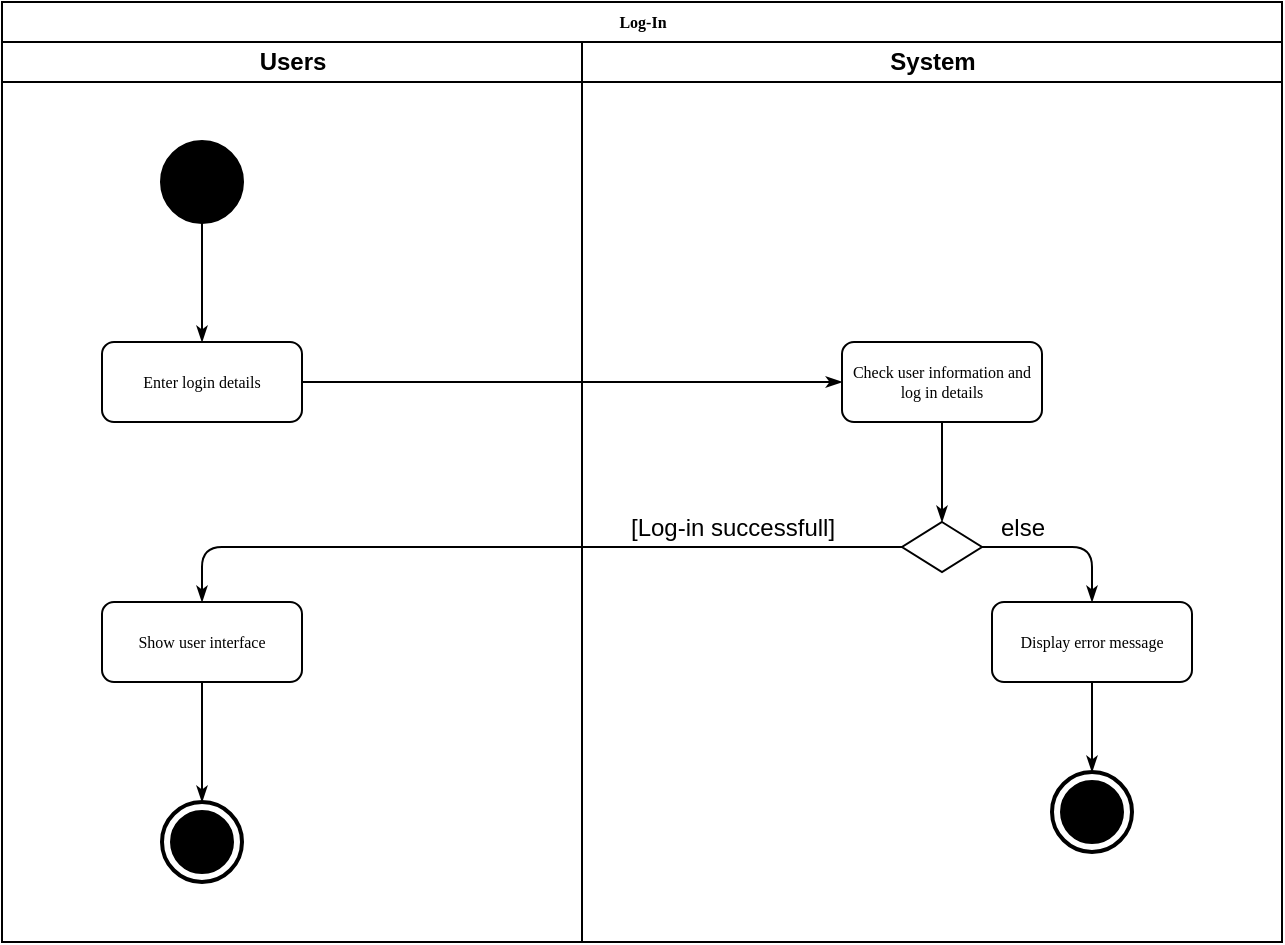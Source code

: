 <mxfile version="12.3.2" type="device" pages="4"><diagram name="Log-In ActivityDiagram" id="74e2e168-ea6b-b213-b513-2b3c1d86103e"><mxGraphModel dx="1137" dy="564" grid="1" gridSize="10" guides="1" tooltips="1" connect="1" arrows="1" fold="1" page="1" pageScale="1" pageWidth="1100" pageHeight="850" background="#ffffff" math="0" shadow="0"><root><mxCell id="0"/><mxCell id="1" parent="0"/><mxCell id="77e6c97f196da883-1" value="Log-In" style="swimlane;html=1;childLayout=stackLayout;startSize=20;rounded=0;shadow=0;labelBackgroundColor=none;strokeWidth=1;fontFamily=Verdana;fontSize=8;align=center;" parent="1" vertex="1"><mxGeometry x="70" y="40" width="640" height="470" as="geometry"><mxRectangle x="70" y="40" width="50" height="20" as="alternateBounds"/></mxGeometry></mxCell><mxCell id="77e6c97f196da883-2" value="Users" style="swimlane;html=1;startSize=20;" parent="77e6c97f196da883-1" vertex="1"><mxGeometry y="20" width="290" height="450" as="geometry"/></mxCell><mxCell id="77e6c97f196da883-8" value="Enter login details" style="rounded=1;whiteSpace=wrap;html=1;shadow=0;labelBackgroundColor=none;strokeWidth=1;fontFamily=Verdana;fontSize=8;align=center;" parent="77e6c97f196da883-2" vertex="1"><mxGeometry x="50" y="150" width="100" height="40" as="geometry"/></mxCell><mxCell id="ZiCYYsgaJuyihIUmrGAL-1" value="" style="shape=ellipse;html=1;fillColor=#000000;strokeWidth=2;verticalLabelPosition=bottom;verticalAlignment=top;perimeter=ellipsePerimeter;" parent="77e6c97f196da883-2" vertex="1"><mxGeometry x="80" y="50" width="40" height="40" as="geometry"/></mxCell><mxCell id="ZiCYYsgaJuyihIUmrGAL-2" value="" style="html=1;shape=mxgraph.sysml.actFinal;strokeWidth=2;verticalLabelPosition=bottom;verticalAlignment=top;" parent="77e6c97f196da883-2" vertex="1"><mxGeometry x="80" y="380" width="40" height="40" as="geometry"/></mxCell><mxCell id="ZiCYYsgaJuyihIUmrGAL-3" style="edgeStyle=orthogonalEdgeStyle;rounded=1;html=1;labelBackgroundColor=none;startArrow=none;startFill=0;startSize=5;endArrow=classicThin;endFill=1;endSize=5;jettySize=auto;orthogonalLoop=1;strokeWidth=1;fontFamily=Verdana;fontSize=8" parent="77e6c97f196da883-2" source="ZiCYYsgaJuyihIUmrGAL-1" target="77e6c97f196da883-8" edge="1"><mxGeometry relative="1" as="geometry"><mxPoint x="170" y="210" as="sourcePoint"/><mxPoint x="540" y="135" as="targetPoint"/></mxGeometry></mxCell><mxCell id="ZiCYYsgaJuyihIUmrGAL-6" value="Show user interface" style="rounded=1;whiteSpace=wrap;html=1;shadow=0;labelBackgroundColor=none;strokeWidth=1;fontFamily=Verdana;fontSize=8;align=center;" parent="77e6c97f196da883-2" vertex="1"><mxGeometry x="50" y="280" width="100" height="40" as="geometry"/></mxCell><mxCell id="ZiCYYsgaJuyihIUmrGAL-7" style="edgeStyle=orthogonalEdgeStyle;rounded=1;html=1;labelBackgroundColor=none;startArrow=none;startFill=0;startSize=5;endArrow=classicThin;endFill=1;endSize=5;jettySize=auto;orthogonalLoop=1;strokeWidth=1;fontFamily=Verdana;fontSize=8" parent="77e6c97f196da883-2" source="ZiCYYsgaJuyihIUmrGAL-6" target="ZiCYYsgaJuyihIUmrGAL-2" edge="1"><mxGeometry relative="1" as="geometry"><mxPoint x="70" y="320" as="sourcePoint"/><mxPoint x="70" y="380" as="targetPoint"/></mxGeometry></mxCell><mxCell id="77e6c97f196da883-26" style="edgeStyle=orthogonalEdgeStyle;rounded=1;html=1;labelBackgroundColor=none;startArrow=none;startFill=0;startSize=5;endArrow=classicThin;endFill=1;endSize=5;jettySize=auto;orthogonalLoop=1;strokeWidth=1;fontFamily=Verdana;fontSize=8" parent="77e6c97f196da883-1" source="77e6c97f196da883-8" target="77e6c97f196da883-11" edge="1"><mxGeometry relative="1" as="geometry"/></mxCell><mxCell id="77e6c97f196da883-3" value="System" style="swimlane;html=1;startSize=20;" parent="77e6c97f196da883-1" vertex="1"><mxGeometry x="290" y="20" width="350" height="450" as="geometry"/></mxCell><mxCell id="77e6c97f196da883-11" value="Check user information and log in details" style="rounded=1;whiteSpace=wrap;html=1;shadow=0;labelBackgroundColor=none;strokeWidth=1;fontFamily=Verdana;fontSize=8;align=center;" parent="77e6c97f196da883-3" vertex="1"><mxGeometry x="130" y="150" width="100" height="40" as="geometry"/></mxCell><mxCell id="ZiCYYsgaJuyihIUmrGAL-4" value="" style="rhombus;whiteSpace=wrap;html=1;" parent="77e6c97f196da883-3" vertex="1"><mxGeometry x="160" y="240" width="40" height="25" as="geometry"/></mxCell><mxCell id="ZiCYYsgaJuyihIUmrGAL-8" value="[Log-in successfull]" style="text;html=1;align=center;verticalAlign=middle;resizable=0;points=[];;autosize=1;" parent="77e6c97f196da883-3" vertex="1"><mxGeometry x="15" y="232.5" width="120" height="20" as="geometry"/></mxCell><mxCell id="ZiCYYsgaJuyihIUmrGAL-9" style="edgeStyle=orthogonalEdgeStyle;rounded=1;html=1;labelBackgroundColor=none;startArrow=none;startFill=0;startSize=5;endArrow=classicThin;endFill=1;endSize=5;jettySize=auto;orthogonalLoop=1;strokeWidth=1;fontFamily=Verdana;fontSize=8" parent="77e6c97f196da883-3" source="77e6c97f196da883-11" target="ZiCYYsgaJuyihIUmrGAL-4" edge="1"><mxGeometry relative="1" as="geometry"><mxPoint x="180" y="190" as="sourcePoint"/><mxPoint x="220" y="310" as="targetPoint"/></mxGeometry></mxCell><mxCell id="ZiCYYsgaJuyihIUmrGAL-10" style="edgeStyle=orthogonalEdgeStyle;rounded=1;html=1;labelBackgroundColor=none;startArrow=none;startFill=0;startSize=5;endArrow=classicThin;endFill=1;endSize=5;jettySize=auto;orthogonalLoop=1;strokeWidth=1;fontFamily=Verdana;fontSize=8" parent="77e6c97f196da883-3" source="ZiCYYsgaJuyihIUmrGAL-4" target="ZiCYYsgaJuyihIUmrGAL-11" edge="1"><mxGeometry relative="1" as="geometry"><mxPoint x="60" y="420" as="sourcePoint"/><mxPoint x="360" y="340" as="targetPoint"/></mxGeometry></mxCell><mxCell id="ZiCYYsgaJuyihIUmrGAL-11" value="Display error message" style="rounded=1;whiteSpace=wrap;html=1;shadow=0;labelBackgroundColor=none;strokeWidth=1;fontFamily=Verdana;fontSize=8;align=center;" parent="77e6c97f196da883-3" vertex="1"><mxGeometry x="205" y="280" width="100" height="40" as="geometry"/></mxCell><mxCell id="ZiCYYsgaJuyihIUmrGAL-12" value="" style="html=1;shape=mxgraph.sysml.actFinal;strokeWidth=2;verticalLabelPosition=bottom;verticalAlignment=top;" parent="77e6c97f196da883-3" vertex="1"><mxGeometry x="235" y="365" width="40" height="40" as="geometry"/></mxCell><mxCell id="ZiCYYsgaJuyihIUmrGAL-13" style="edgeStyle=orthogonalEdgeStyle;rounded=1;html=1;labelBackgroundColor=none;startArrow=none;startFill=0;startSize=5;endArrow=classicThin;endFill=1;endSize=5;jettySize=auto;orthogonalLoop=1;strokeWidth=1;fontFamily=Verdana;fontSize=8;" parent="77e6c97f196da883-3" source="ZiCYYsgaJuyihIUmrGAL-11" target="ZiCYYsgaJuyihIUmrGAL-12" edge="1"><mxGeometry relative="1" as="geometry"><mxPoint x="277.5" y="320" as="sourcePoint"/><mxPoint x="222.5" y="350" as="targetPoint"/></mxGeometry></mxCell><mxCell id="dNUjdA40CUEuaYTaz9zR-1" value="else" style="text;html=1;align=center;verticalAlign=middle;resizable=0;points=[];;autosize=1;" vertex="1" parent="77e6c97f196da883-3"><mxGeometry x="200" y="232.5" width="40" height="20" as="geometry"/></mxCell><mxCell id="ZiCYYsgaJuyihIUmrGAL-5" style="edgeStyle=orthogonalEdgeStyle;rounded=1;html=1;labelBackgroundColor=none;startArrow=none;startFill=0;startSize=5;endArrow=classicThin;endFill=1;endSize=5;jettySize=auto;orthogonalLoop=1;strokeWidth=1;fontFamily=Verdana;fontSize=8" parent="77e6c97f196da883-1" source="ZiCYYsgaJuyihIUmrGAL-4" target="ZiCYYsgaJuyihIUmrGAL-6" edge="1"><mxGeometry relative="1" as="geometry"><mxPoint x="470" y="360" as="sourcePoint"/><mxPoint x="900" y="360" as="targetPoint"/></mxGeometry></mxCell></root></mxGraphModel></diagram><diagram id="1mf2_nkioHFgTWJJawsw" name="SendPlan ActivityDiagram"><mxGraphModel dx="1648" dy="818" grid="1" gridSize="10" guides="1" tooltips="1" connect="1" arrows="1" fold="1" page="1" pageScale="1" pageWidth="850" pageHeight="1100" math="0" shadow="0"><root><mxCell id="HpbsAF7zZ_hxGpVUSFJg-0"/><mxCell id="HpbsAF7zZ_hxGpVUSFJg-1" parent="HpbsAF7zZ_hxGpVUSFJg-0"/><mxCell id="9MjWA535uJGqE7oBx6tS-0" value="SendPlan" style="swimlane;html=1;childLayout=stackLayout;startSize=20;rounded=0;shadow=0;labelBackgroundColor=none;strokeWidth=1;fontFamily=Verdana;fontSize=8;align=center;" parent="HpbsAF7zZ_hxGpVUSFJg-1" vertex="1"><mxGeometry x="70" y="40" width="640" height="530" as="geometry"><mxRectangle x="70" y="40" width="50" height="20" as="alternateBounds"/></mxGeometry></mxCell><mxCell id="9MjWA535uJGqE7oBx6tS-1" value="Office Department Manager" style="swimlane;html=1;startSize=20;" parent="9MjWA535uJGqE7oBx6tS-0" vertex="1"><mxGeometry y="20" width="290" height="510" as="geometry"/></mxCell><mxCell id="9MjWA535uJGqE7oBx6tS-2" value="Chooses to send new plan&amp;nbsp;" style="rounded=1;whiteSpace=wrap;html=1;shadow=0;labelBackgroundColor=none;strokeWidth=1;fontFamily=Verdana;fontSize=8;align=center;" parent="9MjWA535uJGqE7oBx6tS-1" vertex="1"><mxGeometry x="50" y="120" width="100" height="40" as="geometry"/></mxCell><mxCell id="9MjWA535uJGqE7oBx6tS-3" value="" style="shape=ellipse;html=1;fillColor=#000000;strokeWidth=2;verticalLabelPosition=bottom;verticalAlignment=top;perimeter=ellipsePerimeter;" parent="9MjWA535uJGqE7oBx6tS-1" vertex="1"><mxGeometry x="80" y="50" width="40" height="40" as="geometry"/></mxCell><mxCell id="9MjWA535uJGqE7oBx6tS-4" value="" style="html=1;shape=mxgraph.sysml.actFinal;strokeWidth=2;verticalLabelPosition=bottom;verticalAlignment=top;" parent="9MjWA535uJGqE7oBx6tS-1" vertex="1"><mxGeometry x="90" y="410" width="40" height="40" as="geometry"/></mxCell><mxCell id="9MjWA535uJGqE7oBx6tS-5" style="edgeStyle=orthogonalEdgeStyle;rounded=1;html=1;labelBackgroundColor=none;startArrow=none;startFill=0;startSize=5;endArrow=classicThin;endFill=1;endSize=5;jettySize=auto;orthogonalLoop=1;strokeWidth=1;fontFamily=Verdana;fontSize=8" parent="9MjWA535uJGqE7oBx6tS-1" source="9MjWA535uJGqE7oBx6tS-3" target="9MjWA535uJGqE7oBx6tS-2" edge="1"><mxGeometry relative="1" as="geometry"><mxPoint x="170" y="210" as="sourcePoint"/><mxPoint x="540" y="135" as="targetPoint"/></mxGeometry></mxCell><mxCell id="9MjWA535uJGqE7oBx6tS-10" value="Checks specific items needed from a list and writes a number" style="rounded=1;whiteSpace=wrap;html=1;shadow=0;labelBackgroundColor=none;strokeWidth=1;fontFamily=Verdana;fontSize=8;align=center;" parent="9MjWA535uJGqE7oBx6tS-1" vertex="1"><mxGeometry x="50" y="185" width="100" height="40" as="geometry"/></mxCell><mxCell id="9MjWA535uJGqE7oBx6tS-8" style="edgeStyle=orthogonalEdgeStyle;rounded=1;html=1;labelBackgroundColor=none;startArrow=none;startFill=0;startSize=5;endArrow=classicThin;endFill=1;endSize=5;jettySize=auto;orthogonalLoop=1;strokeWidth=1;fontFamily=Verdana;fontSize=8" parent="9MjWA535uJGqE7oBx6tS-1" source="9MjWA535uJGqE7oBx6tS-2" target="9MjWA535uJGqE7oBx6tS-10" edge="1"><mxGeometry relative="1" as="geometry"/></mxCell><mxCell id="9MjWA535uJGqE7oBx6tS-22" value="Clicks send" style="rounded=1;whiteSpace=wrap;html=1;shadow=0;labelBackgroundColor=none;strokeWidth=1;fontFamily=Verdana;fontSize=8;align=center;" parent="9MjWA535uJGqE7oBx6tS-1" vertex="1"><mxGeometry x="50" y="250" width="100" height="40" as="geometry"/></mxCell><mxCell id="9MjWA535uJGqE7oBx6tS-34" value="Clicks send" style="rounded=1;whiteSpace=wrap;html=1;shadow=0;labelBackgroundColor=none;strokeWidth=1;fontFamily=Verdana;fontSize=8;align=center;" parent="9MjWA535uJGqE7oBx6tS-1" vertex="1"><mxGeometry x="60" y="330" width="100" height="40" as="geometry"/></mxCell><mxCell id="9MjWA535uJGqE7oBx6tS-37" style="edgeStyle=orthogonalEdgeStyle;rounded=1;html=1;labelBackgroundColor=none;startArrow=none;startFill=0;startSize=5;endArrow=classicThin;endFill=1;endSize=5;jettySize=auto;orthogonalLoop=1;strokeWidth=1;fontFamily=Verdana;fontSize=8;" parent="9MjWA535uJGqE7oBx6tS-1" source="9MjWA535uJGqE7oBx6tS-34" target="9MjWA535uJGqE7oBx6tS-4" edge="1"><mxGeometry relative="1" as="geometry"><mxPoint x="109.357" y="370" as="sourcePoint"/><mxPoint x="109.357" y="400.089" as="targetPoint"/></mxGeometry></mxCell><mxCell id="9MjWA535uJGqE7oBx6tS-9" value="System" style="swimlane;html=1;startSize=20;" parent="9MjWA535uJGqE7oBx6tS-0" vertex="1"><mxGeometry x="290" y="20" width="350" height="510" as="geometry"/></mxCell><mxCell id="9MjWA535uJGqE7oBx6tS-11" value="" style="rhombus;whiteSpace=wrap;html=1;" parent="9MjWA535uJGqE7oBx6tS-9" vertex="1"><mxGeometry x="125" y="255" width="40" height="25" as="geometry"/></mxCell><mxCell id="9MjWA535uJGqE7oBx6tS-12" value="[Data correct]" style="text;html=1;align=center;verticalAlign=middle;resizable=0;points=[];;autosize=1;" parent="9MjWA535uJGqE7oBx6tS-9" vertex="1"><mxGeometry x="5" y="245" width="90" height="20" as="geometry"/></mxCell><mxCell id="9MjWA535uJGqE7oBx6tS-14" style="edgeStyle=orthogonalEdgeStyle;rounded=1;html=1;labelBackgroundColor=none;startArrow=none;startFill=0;startSize=5;endArrow=classicThin;endFill=1;endSize=5;jettySize=auto;orthogonalLoop=1;strokeWidth=1;fontFamily=Verdana;fontSize=8" parent="9MjWA535uJGqE7oBx6tS-9" source="9MjWA535uJGqE7oBx6tS-11" target="9MjWA535uJGqE7oBx6tS-15" edge="1"><mxGeometry relative="1" as="geometry"><mxPoint x="60" y="420" as="sourcePoint"/><mxPoint x="360" y="340" as="targetPoint"/></mxGeometry></mxCell><mxCell id="9MjWA535uJGqE7oBx6tS-15" value="Data filled incorrectly" style="rounded=1;whiteSpace=wrap;html=1;shadow=0;labelBackgroundColor=none;strokeWidth=1;fontFamily=Verdana;fontSize=8;align=center;" parent="9MjWA535uJGqE7oBx6tS-9" vertex="1"><mxGeometry x="205" y="247.5" width="100" height="40" as="geometry"/></mxCell><mxCell id="9MjWA535uJGqE7oBx6tS-16" value="" style="html=1;shape=mxgraph.sysml.actFinal;strokeWidth=2;verticalLabelPosition=bottom;verticalAlignment=top;" parent="9MjWA535uJGqE7oBx6tS-9" vertex="1"><mxGeometry x="235" y="320" width="40" height="40" as="geometry"/></mxCell><mxCell id="9MjWA535uJGqE7oBx6tS-17" style="edgeStyle=orthogonalEdgeStyle;rounded=1;html=1;labelBackgroundColor=none;startArrow=none;startFill=0;startSize=5;endArrow=classicThin;endFill=1;endSize=5;jettySize=auto;orthogonalLoop=1;strokeWidth=1;fontFamily=Verdana;fontSize=8;" parent="9MjWA535uJGqE7oBx6tS-9" source="9MjWA535uJGqE7oBx6tS-15" target="9MjWA535uJGqE7oBx6tS-16" edge="1"><mxGeometry relative="1" as="geometry"><mxPoint x="277.5" y="320" as="sourcePoint"/><mxPoint x="222.5" y="350" as="targetPoint"/></mxGeometry></mxCell><mxCell id="9MjWA535uJGqE7oBx6tS-19" value="Checks if all data is filled correctly" style="rounded=1;whiteSpace=wrap;html=1;shadow=0;labelBackgroundColor=none;strokeWidth=1;fontFamily=Verdana;fontSize=8;align=center;" parent="9MjWA535uJGqE7oBx6tS-9" vertex="1"><mxGeometry x="95" y="185" width="100" height="40" as="geometry"/></mxCell><mxCell id="9MjWA535uJGqE7oBx6tS-21" style="edgeStyle=orthogonalEdgeStyle;rounded=1;html=1;labelBackgroundColor=none;startArrow=none;startFill=0;startSize=5;endArrow=classicThin;endFill=1;endSize=5;jettySize=auto;orthogonalLoop=1;strokeWidth=1;fontFamily=Verdana;fontSize=8;entryX=0.5;entryY=0;entryDx=0;entryDy=0;" parent="9MjWA535uJGqE7oBx6tS-9" source="9MjWA535uJGqE7oBx6tS-19" target="9MjWA535uJGqE7oBx6tS-11" edge="1"><mxGeometry relative="1" as="geometry"><mxPoint x="-100" y="280" as="sourcePoint"/><mxPoint x="135" y="280" as="targetPoint"/></mxGeometry></mxCell><mxCell id="9MjWA535uJGqE7oBx6tS-23" value="Checks if there's internet connection" style="rounded=1;whiteSpace=wrap;html=1;shadow=0;labelBackgroundColor=none;strokeWidth=1;fontFamily=Verdana;fontSize=8;align=center;" parent="9MjWA535uJGqE7oBx6tS-9" vertex="1"><mxGeometry x="95" y="320" width="100" height="40" as="geometry"/></mxCell><mxCell id="9MjWA535uJGqE7oBx6tS-32" value="" style="rhombus;whiteSpace=wrap;html=1;" parent="9MjWA535uJGqE7oBx6tS-9" vertex="1"><mxGeometry x="125" y="390" width="40" height="25" as="geometry"/></mxCell><mxCell id="9MjWA535uJGqE7oBx6tS-33" style="edgeStyle=orthogonalEdgeStyle;rounded=1;html=1;labelBackgroundColor=none;startArrow=none;startFill=0;startSize=5;endArrow=classicThin;endFill=1;endSize=5;jettySize=auto;orthogonalLoop=1;strokeWidth=1;fontFamily=Verdana;fontSize=8;" parent="9MjWA535uJGqE7oBx6tS-9" source="9MjWA535uJGqE7oBx6tS-23" target="9MjWA535uJGqE7oBx6tS-32" edge="1"><mxGeometry relative="1" as="geometry"><mxPoint x="144.357" y="359.5" as="sourcePoint"/><mxPoint x="144.357" y="389.786" as="targetPoint"/></mxGeometry></mxCell><mxCell id="9MjWA535uJGqE7oBx6tS-28" value="Data filled incorrectly" style="rounded=1;whiteSpace=wrap;html=1;shadow=0;labelBackgroundColor=none;strokeWidth=1;fontFamily=Verdana;fontSize=8;align=center;" parent="9MjWA535uJGqE7oBx6tS-9" vertex="1"><mxGeometry x="230" y="382.5" width="100" height="40" as="geometry"/></mxCell><mxCell id="9MjWA535uJGqE7oBx6tS-27" style="edgeStyle=orthogonalEdgeStyle;rounded=1;html=1;labelBackgroundColor=none;startArrow=none;startFill=0;startSize=5;endArrow=classicThin;endFill=1;endSize=5;jettySize=auto;orthogonalLoop=1;strokeWidth=1;fontFamily=Verdana;fontSize=8" parent="9MjWA535uJGqE7oBx6tS-9" source="9MjWA535uJGqE7oBx6tS-32" target="9MjWA535uJGqE7oBx6tS-28" edge="1"><mxGeometry relative="1" as="geometry"><mxPoint x="190" y="397" as="sourcePoint"/><mxPoint x="25" y="409.5" as="targetPoint"/></mxGeometry></mxCell><mxCell id="9MjWA535uJGqE7oBx6tS-36" value="[Internet ok]" style="text;html=1;align=center;verticalAlign=middle;resizable=0;points=[];;autosize=1;" parent="9MjWA535uJGqE7oBx6tS-9" vertex="1"><mxGeometry x="-5" y="350" width="80" height="20" as="geometry"/></mxCell><mxCell id="2_CfxVYz-cs_hUT1S3AS-0" value="else" style="text;html=1;align=center;verticalAlign=middle;resizable=0;points=[];;autosize=1;" vertex="1" parent="9MjWA535uJGqE7oBx6tS-9"><mxGeometry x="165" y="245" width="40" height="20" as="geometry"/></mxCell><mxCell id="2_CfxVYz-cs_hUT1S3AS-1" value="else" style="text;html=1;align=center;verticalAlign=middle;resizable=0;points=[];;autosize=1;" vertex="1" parent="9MjWA535uJGqE7oBx6tS-9"><mxGeometry x="165" y="382.5" width="40" height="20" as="geometry"/></mxCell><mxCell id="9MjWA535uJGqE7oBx6tS-18" style="edgeStyle=orthogonalEdgeStyle;rounded=1;html=1;labelBackgroundColor=none;startArrow=none;startFill=0;startSize=5;endArrow=classicThin;endFill=1;endSize=5;jettySize=auto;orthogonalLoop=1;strokeWidth=1;fontFamily=Verdana;fontSize=8;exitX=0;exitY=0.5;exitDx=0;exitDy=0;" parent="9MjWA535uJGqE7oBx6tS-0" source="9MjWA535uJGqE7oBx6tS-11" target="9MjWA535uJGqE7oBx6tS-22" edge="1"><mxGeometry relative="1" as="geometry"><mxPoint x="455" y="300" as="sourcePoint"/><mxPoint x="900" y="360" as="targetPoint"/><Array as="points"/></mxGeometry></mxCell><mxCell id="9MjWA535uJGqE7oBx6tS-13" style="edgeStyle=orthogonalEdgeStyle;rounded=1;html=1;labelBackgroundColor=none;startArrow=none;startFill=0;startSize=5;endArrow=classicThin;endFill=1;endSize=5;jettySize=auto;orthogonalLoop=1;strokeWidth=1;fontFamily=Verdana;fontSize=8" parent="9MjWA535uJGqE7oBx6tS-0" source="9MjWA535uJGqE7oBx6tS-10" target="9MjWA535uJGqE7oBx6tS-19" edge="1"><mxGeometry relative="1" as="geometry"><mxPoint x="470" y="210" as="sourcePoint"/><mxPoint x="510" y="330" as="targetPoint"/></mxGeometry></mxCell><mxCell id="9MjWA535uJGqE7oBx6tS-31" style="edgeStyle=orthogonalEdgeStyle;rounded=1;html=1;labelBackgroundColor=none;startArrow=none;startFill=0;startSize=5;endArrow=classicThin;endFill=1;endSize=5;jettySize=auto;orthogonalLoop=1;strokeWidth=1;fontFamily=Verdana;fontSize=8;exitX=0.5;exitY=1;exitDx=0;exitDy=0;" parent="9MjWA535uJGqE7oBx6tS-0" source="9MjWA535uJGqE7oBx6tS-22" target="9MjWA535uJGqE7oBx6tS-23" edge="1"><mxGeometry relative="1" as="geometry"><mxPoint x="150" y="400" as="sourcePoint"/><mxPoint x="414.857" y="339.857" as="targetPoint"/><Array as="points"><mxPoint x="100" y="320"/><mxPoint x="435" y="320"/></Array></mxGeometry></mxCell><mxCell id="9MjWA535uJGqE7oBx6tS-35" style="edgeStyle=orthogonalEdgeStyle;rounded=1;html=1;labelBackgroundColor=none;startArrow=none;startFill=0;startSize=5;endArrow=classicThin;endFill=1;endSize=5;jettySize=auto;orthogonalLoop=1;strokeWidth=1;fontFamily=Verdana;fontSize=8;" parent="9MjWA535uJGqE7oBx6tS-0" source="9MjWA535uJGqE7oBx6tS-32" target="9MjWA535uJGqE7oBx6tS-34" edge="1"><mxGeometry relative="1" as="geometry"><mxPoint x="414.857" y="427.286" as="sourcePoint"/><mxPoint x="830" y="460" as="targetPoint"/><Array as="points"><mxPoint x="360" y="423"/><mxPoint x="360" y="370"/></Array></mxGeometry></mxCell><mxCell id="9MjWA535uJGqE7oBx6tS-29" value="" style="html=1;shape=mxgraph.sysml.actFinal;strokeWidth=2;verticalLabelPosition=bottom;verticalAlignment=top;" parent="HpbsAF7zZ_hxGpVUSFJg-1" vertex="1"><mxGeometry x="620" y="509.5" width="40" height="40" as="geometry"/></mxCell><mxCell id="9MjWA535uJGqE7oBx6tS-30" style="edgeStyle=orthogonalEdgeStyle;rounded=1;html=1;labelBackgroundColor=none;startArrow=none;startFill=0;startSize=5;endArrow=classicThin;endFill=1;endSize=5;jettySize=auto;orthogonalLoop=1;strokeWidth=1;fontFamily=Verdana;fontSize=8;" parent="HpbsAF7zZ_hxGpVUSFJg-1" source="9MjWA535uJGqE7oBx6tS-28" target="9MjWA535uJGqE7oBx6tS-29" edge="1"><mxGeometry relative="1" as="geometry"><mxPoint x="302.5" y="449.5" as="sourcePoint"/><mxPoint x="247.5" y="479.5" as="targetPoint"/></mxGeometry></mxCell></root></mxGraphModel></diagram><diagram id="UPb8PYyzGFEUylC-v47z" name="MakeItemOrders ActivityDiagram"><mxGraphModel dx="942" dy="467" grid="1" gridSize="10" guides="1" tooltips="1" connect="1" arrows="1" fold="1" page="1" pageScale="1" pageWidth="850" pageHeight="1100" math="0" shadow="0"><root><mxCell id="1D9QS1RwWOJw7RajEQU0-0"/><mxCell id="1D9QS1RwWOJw7RajEQU0-1" parent="1D9QS1RwWOJw7RajEQU0-0"/><mxCell id="Qx8QhsH3D0fT8agsHox9-0" value="MakeItemOrders" style="swimlane;html=1;childLayout=stackLayout;startSize=20;rounded=0;shadow=0;labelBackgroundColor=none;strokeWidth=1;fontFamily=Verdana;fontSize=8;align=center;" vertex="1" parent="1D9QS1RwWOJw7RajEQU0-1"><mxGeometry x="70" y="40" width="640" height="440" as="geometry"><mxRectangle x="70" y="40" width="50" height="20" as="alternateBounds"/></mxGeometry></mxCell><mxCell id="Qx8QhsH3D0fT8agsHox9-1" value="Manager" style="swimlane;html=1;startSize=20;" vertex="1" parent="Qx8QhsH3D0fT8agsHox9-0"><mxGeometry y="20" width="290" height="420" as="geometry"/></mxCell><mxCell id="oGu-cHHgMVx3EHgVowxR-1" value="Receives alert" style="rounded=1;whiteSpace=wrap;html=1;shadow=0;labelBackgroundColor=none;strokeWidth=1;fontFamily=Verdana;fontSize=8;align=center;" vertex="1" parent="Qx8QhsH3D0fT8agsHox9-1"><mxGeometry x="60" y="230" width="100" height="40" as="geometry"/></mxCell><mxCell id="oGu-cHHgMVx3EHgVowxR-2" value="&lt;span style=&quot;white-space: normal&quot;&gt;Males item orders&lt;br&gt;&lt;/span&gt;" style="rounded=1;whiteSpace=wrap;html=1;shadow=0;labelBackgroundColor=none;strokeWidth=1;fontFamily=Verdana;fontSize=8;align=center;" vertex="1" parent="Qx8QhsH3D0fT8agsHox9-1"><mxGeometry x="60" y="300" width="100" height="40" as="geometry"/></mxCell><mxCell id="oGu-cHHgMVx3EHgVowxR-3" value="" style="html=1;shape=mxgraph.sysml.actFinal;strokeWidth=2;verticalLabelPosition=bottom;verticalAlignment=top;" vertex="1" parent="Qx8QhsH3D0fT8agsHox9-1"><mxGeometry x="90" y="370" width="40" height="40" as="geometry"/></mxCell><mxCell id="oGu-cHHgMVx3EHgVowxR-4" style="edgeStyle=orthogonalEdgeStyle;rounded=1;html=1;labelBackgroundColor=none;startArrow=none;startFill=0;startSize=5;endArrow=classicThin;endFill=1;endSize=5;jettySize=auto;orthogonalLoop=1;strokeWidth=1;fontFamily=Verdana;fontSize=8;" edge="1" parent="Qx8QhsH3D0fT8agsHox9-1" target="oGu-cHHgMVx3EHgVowxR-3" source="oGu-cHHgMVx3EHgVowxR-2"><mxGeometry relative="1" as="geometry"><mxPoint x="260" y="270" as="sourcePoint"/><mxPoint x="189.357" y="240.089" as="targetPoint"/></mxGeometry></mxCell><mxCell id="oGu-cHHgMVx3EHgVowxR-5" style="edgeStyle=orthogonalEdgeStyle;rounded=1;html=1;labelBackgroundColor=none;startArrow=none;startFill=0;startSize=5;endArrow=classicThin;endFill=1;endSize=5;jettySize=auto;orthogonalLoop=1;strokeWidth=1;fontFamily=Verdana;fontSize=8;" edge="1" parent="Qx8QhsH3D0fT8agsHox9-1" source="oGu-cHHgMVx3EHgVowxR-1" target="oGu-cHHgMVx3EHgVowxR-2"><mxGeometry relative="1" as="geometry"><mxPoint x="110" y="270" as="sourcePoint"/><mxPoint x="110" y="310" as="targetPoint"/></mxGeometry></mxCell><mxCell id="Qx8QhsH3D0fT8agsHox9-11" value="System" style="swimlane;html=1;startSize=20;" vertex="1" parent="Qx8QhsH3D0fT8agsHox9-0"><mxGeometry x="290" y="20" width="350" height="420" as="geometry"/></mxCell><mxCell id="Qx8QhsH3D0fT8agsHox9-3" value="" style="shape=ellipse;html=1;fillColor=#000000;strokeWidth=2;verticalLabelPosition=bottom;verticalAlignment=top;perimeter=ellipsePerimeter;" vertex="1" parent="Qx8QhsH3D0fT8agsHox9-11"><mxGeometry x="175" y="40" width="40" height="40" as="geometry"/></mxCell><mxCell id="Qx8QhsH3D0fT8agsHox9-2" value="Begin daily check" style="rounded=1;whiteSpace=wrap;html=1;shadow=0;labelBackgroundColor=none;strokeWidth=1;fontFamily=Verdana;fontSize=8;align=center;" vertex="1" parent="Qx8QhsH3D0fT8agsHox9-11"><mxGeometry x="145" y="110" width="100" height="40" as="geometry"/></mxCell><mxCell id="Qx8QhsH3D0fT8agsHox9-5" style="edgeStyle=orthogonalEdgeStyle;rounded=1;html=1;labelBackgroundColor=none;startArrow=none;startFill=0;startSize=5;endArrow=classicThin;endFill=1;endSize=5;jettySize=auto;orthogonalLoop=1;strokeWidth=1;fontFamily=Verdana;fontSize=8" edge="1" parent="Qx8QhsH3D0fT8agsHox9-11" source="Qx8QhsH3D0fT8agsHox9-3" target="Qx8QhsH3D0fT8agsHox9-2"><mxGeometry relative="1" as="geometry"><mxPoint x="-120" y="210" as="sourcePoint"/><mxPoint x="250" y="135" as="targetPoint"/></mxGeometry></mxCell><mxCell id="VxE_XlxGO78uXiy8TqsZ-0" value="" style="rhombus;whiteSpace=wrap;html=1;" vertex="1" parent="Qx8QhsH3D0fT8agsHox9-11"><mxGeometry x="175" y="180" width="40" height="25" as="geometry"/></mxCell><mxCell id="VxE_XlxGO78uXiy8TqsZ-1" style="edgeStyle=orthogonalEdgeStyle;rounded=1;html=1;labelBackgroundColor=none;startArrow=none;startFill=0;startSize=5;endArrow=classicThin;endFill=1;endSize=5;jettySize=auto;orthogonalLoop=1;strokeWidth=1;fontFamily=Verdana;fontSize=8;" edge="1" parent="Qx8QhsH3D0fT8agsHox9-11" source="Qx8QhsH3D0fT8agsHox9-2" target="VxE_XlxGO78uXiy8TqsZ-0"><mxGeometry relative="1" as="geometry"><mxPoint x="199.643" y="150" as="sourcePoint"/><mxPoint x="199.643" y="180.214" as="targetPoint"/></mxGeometry></mxCell><mxCell id="VxE_XlxGO78uXiy8TqsZ-2" style="edgeStyle=orthogonalEdgeStyle;rounded=1;html=1;labelBackgroundColor=none;startArrow=none;startFill=0;startSize=5;endArrow=classicThin;endFill=1;endSize=5;jettySize=auto;orthogonalLoop=1;strokeWidth=1;fontFamily=Verdana;fontSize=8;" edge="1" parent="Qx8QhsH3D0fT8agsHox9-11" source="VxE_XlxGO78uXiy8TqsZ-0" target="oJlIvIaHfG2SIVURfofi-3"><mxGeometry relative="1" as="geometry"><mxPoint x="132.643" y="187.286" as="sourcePoint"/><mxPoint x="50" y="200" as="targetPoint"/><Array as="points"/></mxGeometry></mxCell><mxCell id="VxE_XlxGO78uXiy8TqsZ-3" value="[Items low]" style="text;html=1;align=center;verticalAlign=middle;resizable=0;points=[];;autosize=1;" vertex="1" parent="Qx8QhsH3D0fT8agsHox9-11"><mxGeometry x="75" y="170" width="70" height="20" as="geometry"/></mxCell><mxCell id="VxE_XlxGO78uXiy8TqsZ-5" style="edgeStyle=orthogonalEdgeStyle;rounded=1;html=1;labelBackgroundColor=none;startArrow=none;startFill=0;startSize=5;endArrow=classicThin;endFill=1;endSize=5;jettySize=auto;orthogonalLoop=1;strokeWidth=1;fontFamily=Verdana;fontSize=8" edge="1" parent="Qx8QhsH3D0fT8agsHox9-11" source="VxE_XlxGO78uXiy8TqsZ-0" target="oJlIvIaHfG2SIVURfofi-0"><mxGeometry relative="1" as="geometry"><mxPoint x="215" y="210" as="sourcePoint"/><mxPoint x="290" y="210" as="targetPoint"/></mxGeometry></mxCell><mxCell id="oJlIvIaHfG2SIVURfofi-0" value="Finish check" style="rounded=1;whiteSpace=wrap;html=1;shadow=0;labelBackgroundColor=none;strokeWidth=1;fontFamily=Verdana;fontSize=8;align=center;" vertex="1" parent="Qx8QhsH3D0fT8agsHox9-11"><mxGeometry x="220" y="230" width="100" height="40" as="geometry"/></mxCell><mxCell id="oJlIvIaHfG2SIVURfofi-1" value="" style="html=1;shape=mxgraph.sysml.actFinal;strokeWidth=2;verticalLabelPosition=bottom;verticalAlignment=top;" vertex="1" parent="Qx8QhsH3D0fT8agsHox9-11"><mxGeometry x="250" y="310.5" width="40" height="40" as="geometry"/></mxCell><mxCell id="oJlIvIaHfG2SIVURfofi-2" style="edgeStyle=orthogonalEdgeStyle;rounded=1;html=1;labelBackgroundColor=none;startArrow=none;startFill=0;startSize=5;endArrow=classicThin;endFill=1;endSize=5;jettySize=auto;orthogonalLoop=1;strokeWidth=1;fontFamily=Verdana;fontSize=8;" edge="1" parent="Qx8QhsH3D0fT8agsHox9-11" target="oJlIvIaHfG2SIVURfofi-1" source="oJlIvIaHfG2SIVURfofi-0"><mxGeometry relative="1" as="geometry"><mxPoint x="270" y="270.5" as="sourcePoint"/><mxPoint x="199.357" y="240.589" as="targetPoint"/></mxGeometry></mxCell><mxCell id="oJlIvIaHfG2SIVURfofi-3" value="Send alert" style="rounded=1;whiteSpace=wrap;html=1;shadow=0;labelBackgroundColor=none;strokeWidth=1;fontFamily=Verdana;fontSize=8;align=center;" vertex="1" parent="Qx8QhsH3D0fT8agsHox9-11"><mxGeometry x="14.5" y="230" width="100" height="40" as="geometry"/></mxCell><mxCell id="oGu-cHHgMVx3EHgVowxR-0" style="edgeStyle=orthogonalEdgeStyle;rounded=1;html=1;labelBackgroundColor=none;startArrow=none;startFill=0;startSize=5;endArrow=classicThin;endFill=1;endSize=5;jettySize=auto;orthogonalLoop=1;strokeWidth=1;fontFamily=Verdana;fontSize=8" edge="1" parent="Qx8QhsH3D0fT8agsHox9-0" source="oJlIvIaHfG2SIVURfofi-3" target="oGu-cHHgMVx3EHgVowxR-1"><mxGeometry relative="1" as="geometry"><mxPoint x="55" y="269.357" as="sourcePoint"/><mxPoint x="170" y="270" as="targetPoint"/></mxGeometry></mxCell><mxCell id="VxE_XlxGO78uXiy8TqsZ-4" value="else" style="text;html=1;align=center;verticalAlign=middle;resizable=0;points=[];;autosize=1;" vertex="1" parent="1D9QS1RwWOJw7RajEQU0-1"><mxGeometry x="589" y="232" width="40" height="20" as="geometry"/></mxCell></root></mxGraphModel></diagram><diagram id="2ErAK-C57YT7q-mqKvKe" name="ConfirmReceivedGoods ActivityDiagram"><mxGraphModel dx="942" dy="467" grid="1" gridSize="10" guides="1" tooltips="1" connect="1" arrows="1" fold="1" page="1" pageScale="1" pageWidth="850" pageHeight="1100" math="0" shadow="0"><root><mxCell id="vE9ERGpBBw29q7uD6vZb-0"/><mxCell id="vE9ERGpBBw29q7uD6vZb-1" parent="vE9ERGpBBw29q7uD6vZb-0"/><mxCell id="BHwqYJz0noFesQLS0F-8-0" value="ConfirmReceivedGoods" style="swimlane;html=1;childLayout=stackLayout;startSize=20;rounded=0;shadow=0;labelBackgroundColor=none;strokeWidth=1;fontFamily=Verdana;fontSize=8;align=center;" vertex="1" parent="vE9ERGpBBw29q7uD6vZb-1"><mxGeometry x="70" y="40" width="640" height="390" as="geometry"><mxRectangle x="70" y="40" width="50" height="20" as="alternateBounds"/></mxGeometry></mxCell><mxCell id="BHwqYJz0noFesQLS0F-8-1" value="Manager" style="swimlane;html=1;startSize=20;" vertex="1" parent="BHwqYJz0noFesQLS0F-8-0"><mxGeometry y="20" width="290" height="370" as="geometry"/></mxCell><mxCell id="BHwqYJz0noFesQLS0F-8-4" value="" style="html=1;shape=mxgraph.sysml.actFinal;strokeWidth=2;verticalLabelPosition=bottom;verticalAlignment=top;" vertex="1" parent="BHwqYJz0noFesQLS0F-8-1"><mxGeometry x="100" y="240" width="40" height="40" as="geometry"/></mxCell><mxCell id="BHwqYJz0noFesQLS0F-8-8" value="" style="shape=ellipse;html=1;fillColor=#000000;strokeWidth=2;verticalLabelPosition=bottom;verticalAlignment=top;perimeter=ellipsePerimeter;" vertex="1" parent="BHwqYJz0noFesQLS0F-8-1"><mxGeometry x="100" y="30" width="40" height="40" as="geometry"/></mxCell><mxCell id="BHwqYJz0noFesQLS0F-8-9" value="Checks the storage" style="rounded=1;whiteSpace=wrap;html=1;shadow=0;labelBackgroundColor=none;strokeWidth=1;fontFamily=Verdana;fontSize=8;align=center;" vertex="1" parent="BHwqYJz0noFesQLS0F-8-1"><mxGeometry x="70" y="110" width="100" height="40" as="geometry"/></mxCell><mxCell id="BHwqYJz0noFesQLS0F-8-10" style="edgeStyle=orthogonalEdgeStyle;rounded=1;html=1;labelBackgroundColor=none;startArrow=none;startFill=0;startSize=5;endArrow=classicThin;endFill=1;endSize=5;jettySize=auto;orthogonalLoop=1;strokeWidth=1;fontFamily=Verdana;fontSize=8" edge="1" parent="BHwqYJz0noFesQLS0F-8-1" source="BHwqYJz0noFesQLS0F-8-8" target="BHwqYJz0noFesQLS0F-8-9"><mxGeometry relative="1" as="geometry"><mxPoint x="170" y="210" as="sourcePoint"/><mxPoint x="540" y="135" as="targetPoint"/></mxGeometry></mxCell><mxCell id="BHwqYJz0noFesQLS0F-8-19" value="Confirm goods" style="rounded=1;whiteSpace=wrap;html=1;shadow=0;labelBackgroundColor=none;strokeWidth=1;fontFamily=Verdana;fontSize=8;align=center;" vertex="1" parent="BHwqYJz0noFesQLS0F-8-1"><mxGeometry x="70" y="180" width="100" height="40" as="geometry"/></mxCell><mxCell id="BHwqYJz0noFesQLS0F-8-20" style="edgeStyle=orthogonalEdgeStyle;rounded=1;html=1;labelBackgroundColor=none;startArrow=none;startFill=0;startSize=5;endArrow=classicThin;endFill=1;endSize=5;jettySize=auto;orthogonalLoop=1;strokeWidth=1;fontFamily=Verdana;fontSize=8" edge="1" parent="BHwqYJz0noFesQLS0F-8-1" source="BHwqYJz0noFesQLS0F-8-19" target="BHwqYJz0noFesQLS0F-8-4"><mxGeometry relative="1" as="geometry"><mxPoint x="55" y="249.357" as="sourcePoint"/><mxPoint x="110.238" y="230" as="targetPoint"/></mxGeometry></mxCell><mxCell id="BHwqYJz0noFesQLS0F-8-7" value="System" style="swimlane;html=1;startSize=20;" vertex="1" parent="BHwqYJz0noFesQLS0F-8-0"><mxGeometry x="290" y="20" width="350" height="370" as="geometry"/></mxCell><mxCell id="BHwqYJz0noFesQLS0F-8-11" value="" style="rhombus;whiteSpace=wrap;html=1;" vertex="1" parent="BHwqYJz0noFesQLS0F-8-7"><mxGeometry x="175" y="180" width="40" height="25" as="geometry"/></mxCell><mxCell id="BHwqYJz0noFesQLS0F-8-14" value="[goods received]" style="text;html=1;align=center;verticalAlign=middle;resizable=0;points=[];;autosize=1;" vertex="1" parent="BHwqYJz0noFesQLS0F-8-7"><mxGeometry x="60" y="170" width="100" height="20" as="geometry"/></mxCell><mxCell id="BHwqYJz0noFesQLS0F-8-15" style="edgeStyle=orthogonalEdgeStyle;rounded=1;html=1;labelBackgroundColor=none;startArrow=none;startFill=0;startSize=5;endArrow=classicThin;endFill=1;endSize=5;jettySize=auto;orthogonalLoop=1;strokeWidth=1;fontFamily=Verdana;fontSize=8" edge="1" parent="BHwqYJz0noFesQLS0F-8-7" source="BHwqYJz0noFesQLS0F-8-11" target="BHwqYJz0noFesQLS0F-8-16"><mxGeometry relative="1" as="geometry"><mxPoint x="215" y="210" as="sourcePoint"/><mxPoint x="290" y="210" as="targetPoint"/></mxGeometry></mxCell><mxCell id="BHwqYJz0noFesQLS0F-8-16" value="Finish check" style="rounded=1;whiteSpace=wrap;html=1;shadow=0;labelBackgroundColor=none;strokeWidth=1;fontFamily=Verdana;fontSize=8;align=center;" vertex="1" parent="BHwqYJz0noFesQLS0F-8-7"><mxGeometry x="220" y="230" width="100" height="40" as="geometry"/></mxCell><mxCell id="BHwqYJz0noFesQLS0F-8-17" value="" style="html=1;shape=mxgraph.sysml.actFinal;strokeWidth=2;verticalLabelPosition=bottom;verticalAlignment=top;" vertex="1" parent="BHwqYJz0noFesQLS0F-8-7"><mxGeometry x="250" y="310.5" width="40" height="40" as="geometry"/></mxCell><mxCell id="BHwqYJz0noFesQLS0F-8-18" style="edgeStyle=orthogonalEdgeStyle;rounded=1;html=1;labelBackgroundColor=none;startArrow=none;startFill=0;startSize=5;endArrow=classicThin;endFill=1;endSize=5;jettySize=auto;orthogonalLoop=1;strokeWidth=1;fontFamily=Verdana;fontSize=8;" edge="1" parent="BHwqYJz0noFesQLS0F-8-7" source="BHwqYJz0noFesQLS0F-8-16" target="BHwqYJz0noFesQLS0F-8-17"><mxGeometry relative="1" as="geometry"><mxPoint x="270" y="270.5" as="sourcePoint"/><mxPoint x="199.357" y="240.589" as="targetPoint"/></mxGeometry></mxCell><mxCell id="Pevz-PUfmHuOpsSdKd8A-0" value="else" style="text;html=1;align=center;verticalAlign=middle;resizable=0;points=[];;autosize=1;" vertex="1" parent="BHwqYJz0noFesQLS0F-8-7"><mxGeometry x="215" y="172.5" width="40" height="20" as="geometry"/></mxCell><mxCell id="BHwqYJz0noFesQLS0F-8-12" style="edgeStyle=orthogonalEdgeStyle;rounded=1;html=1;labelBackgroundColor=none;startArrow=none;startFill=0;startSize=5;endArrow=classicThin;endFill=1;endSize=5;jettySize=auto;orthogonalLoop=1;strokeWidth=1;fontFamily=Verdana;fontSize=8;" edge="1" parent="BHwqYJz0noFesQLS0F-8-0" source="BHwqYJz0noFesQLS0F-8-9" target="BHwqYJz0noFesQLS0F-8-11"><mxGeometry relative="1" as="geometry"><mxPoint x="489.643" y="170" as="sourcePoint"/><mxPoint x="489.643" y="200.214" as="targetPoint"/><Array as="points"><mxPoint x="485" y="150"/></Array></mxGeometry></mxCell><mxCell id="BHwqYJz0noFesQLS0F-8-13" style="edgeStyle=orthogonalEdgeStyle;rounded=1;html=1;labelBackgroundColor=none;startArrow=none;startFill=0;startSize=5;endArrow=classicThin;endFill=1;endSize=5;jettySize=auto;orthogonalLoop=1;strokeWidth=1;fontFamily=Verdana;fontSize=8;" edge="1" parent="BHwqYJz0noFesQLS0F-8-0" source="BHwqYJz0noFesQLS0F-8-11" target="BHwqYJz0noFesQLS0F-8-19"><mxGeometry relative="1" as="geometry"><mxPoint x="422.643" y="207.286" as="sourcePoint"/><mxPoint x="340" y="220" as="targetPoint"/><Array as="points"/></mxGeometry></mxCell></root></mxGraphModel></diagram></mxfile>